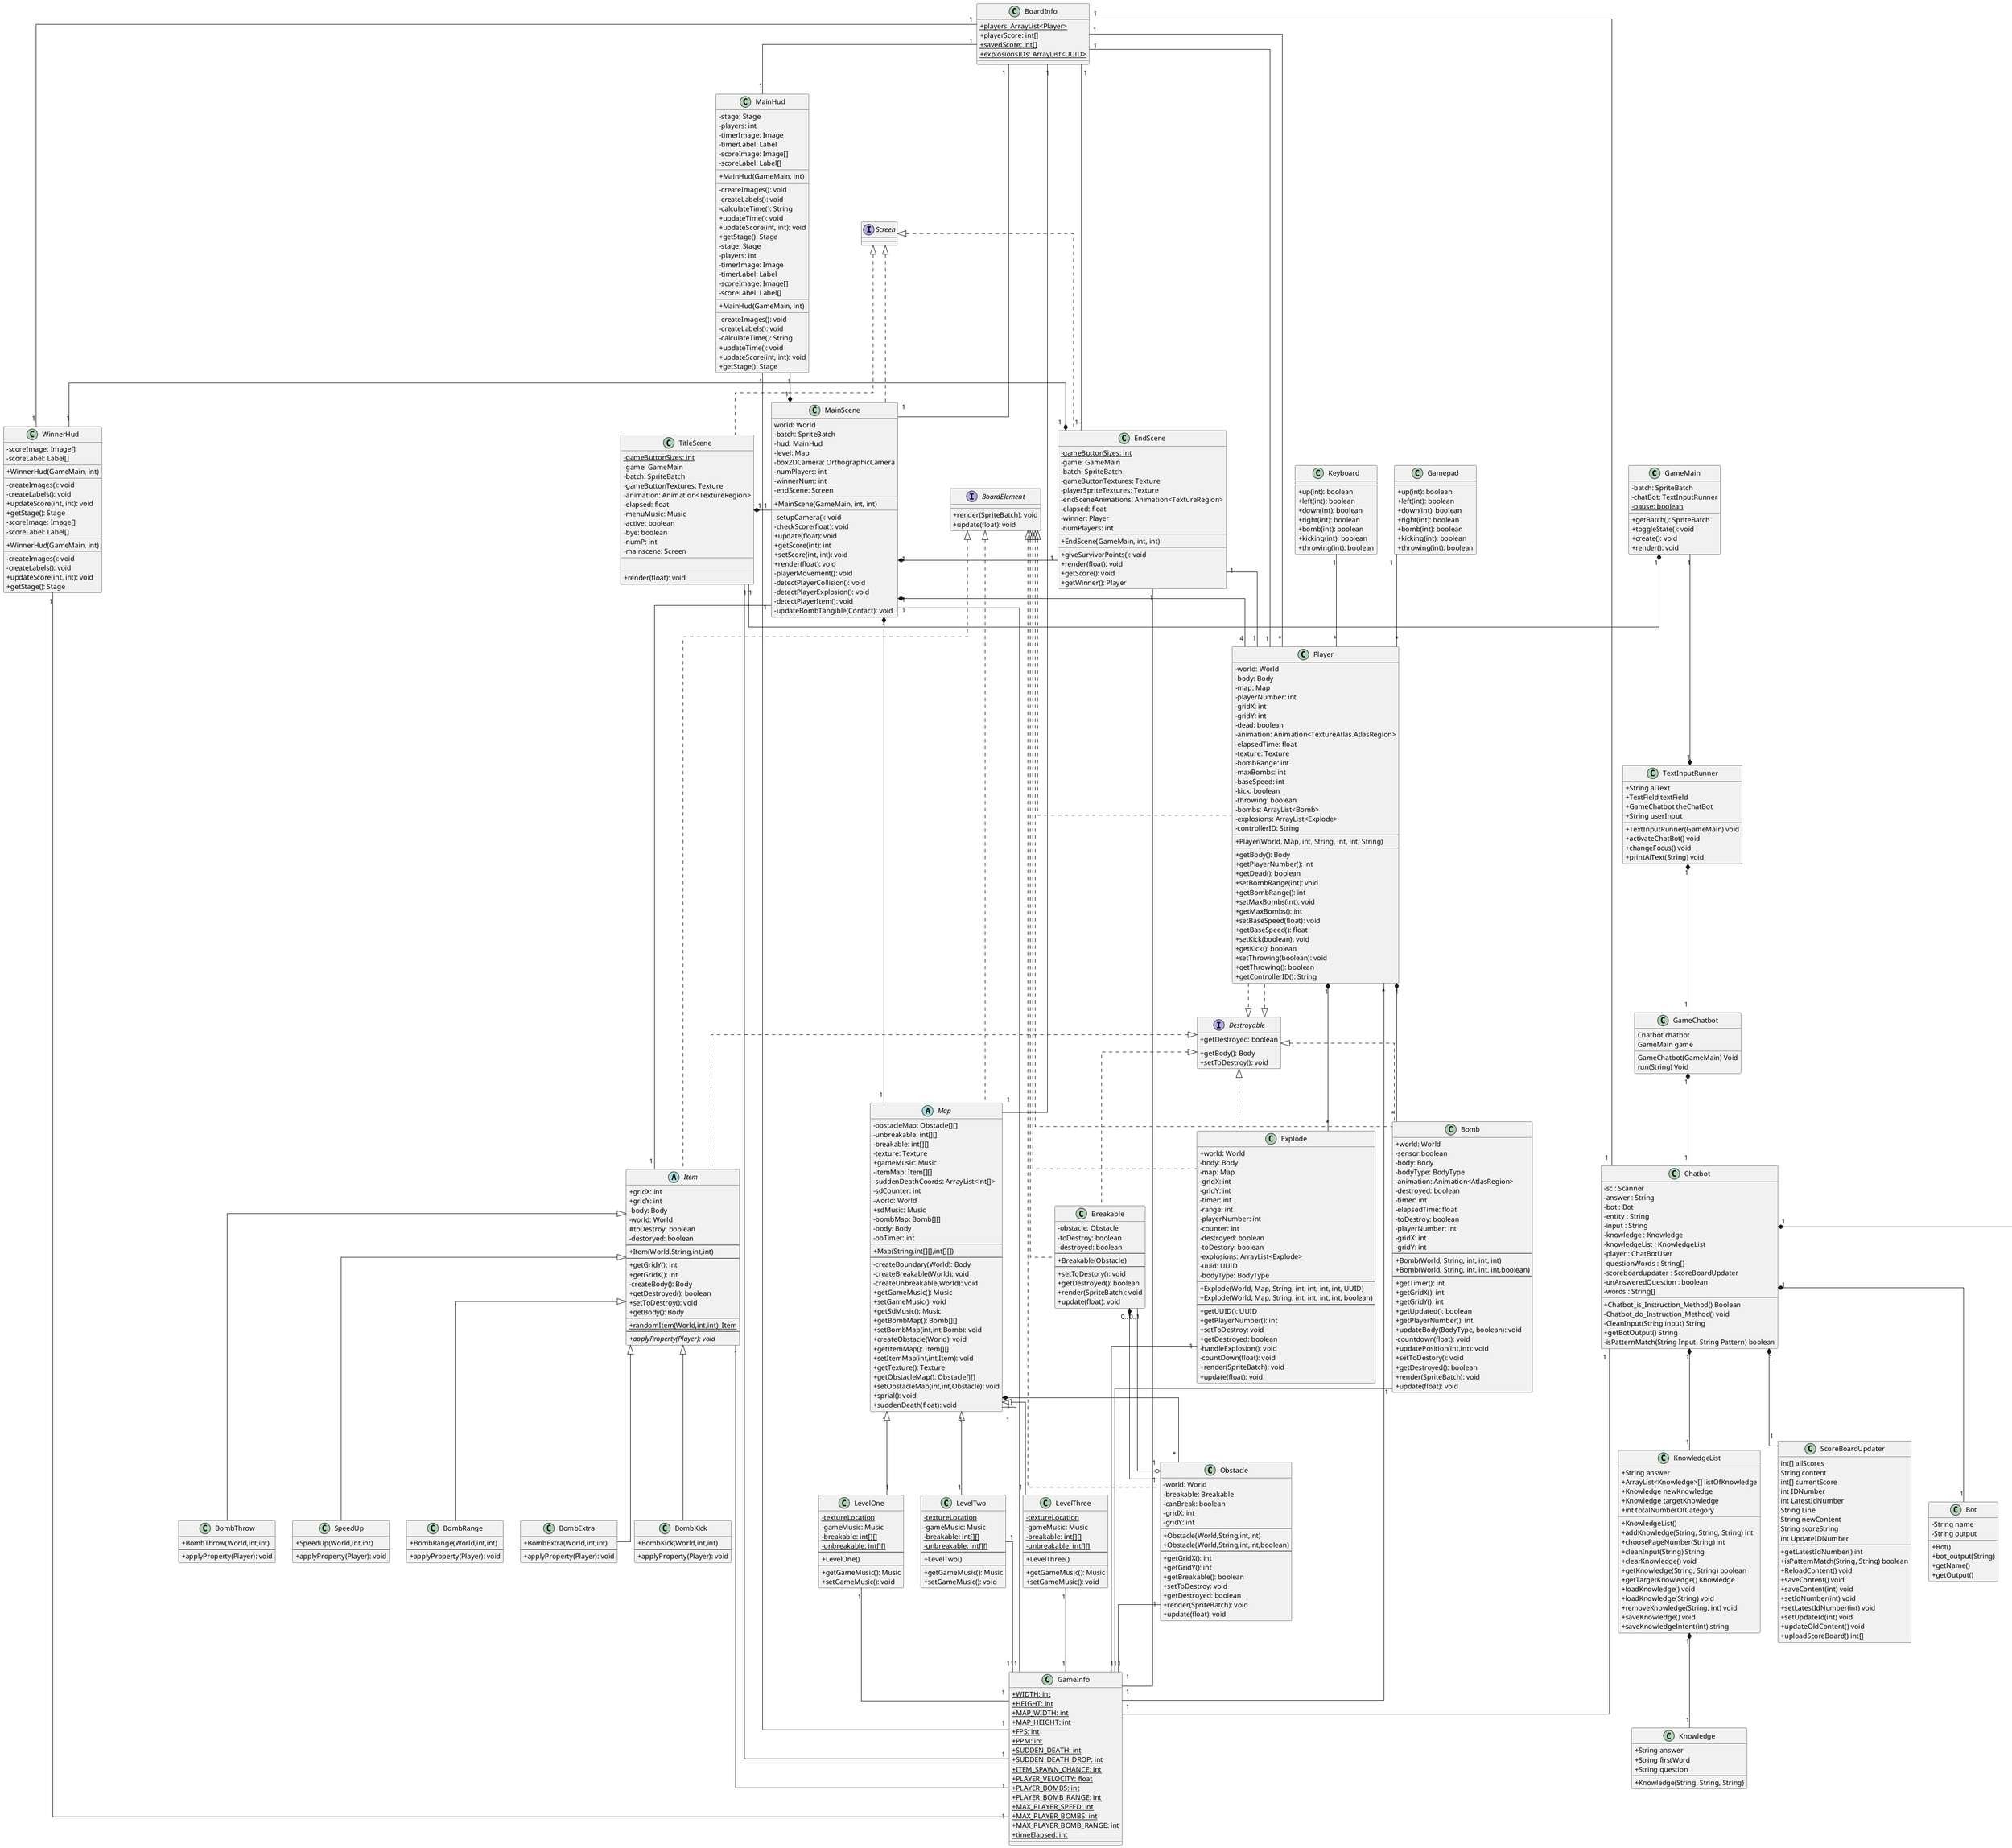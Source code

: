 @startuml
skinparam classAttributeIconSize 0
skinparam linetype ortho
Class GameMain {
    -batch: SpriteBatch
    - chatBot: TextInputRunner
    -{static} pause: boolean
    __
    +getBatch(): SpriteBatch
    +toggleState(): void
    +create(): void
    +render(): void
}
Class MainScene {
    world: World
    -batch: SpriteBatch
    -hud: MainHud
    -level: Map
    -box2DCamera: OrthographicCamera
    -numPlayers: int
    -winnerNum: int
    -endScene: Screen
    __
    +MainScene(GameMain, int, int)
    __
    -setupCamera(): void
    -checkScore(float): void
    +update(float): void
    +getScore(int): int
    +setScore(int, int): void
    +render(float): void
    -playerMovement(): void
    -detectPlayerCollision(): void
    -detectPlayerExplosion(): void
    -detectPlayerItem(): void
    -updateBombTangible(Contact): void
}

Class EndScene {
    -{static} gameButtonSizes: int
    -game: GameMain
    -batch: SpriteBatch
    -gameButtonTextures: Texture
    -playerSpriteTextures: Texture
    -endSceneAnimations: Animation<TextureRegion>
    -elapsed: float
    -winner: Player
    -numPlayers: int
    __
    +EndScene(GameMain, int, int)
    __
    +giveSurvivorPoints(): void
    +render(float): void
    +getScore(): void
    +getWinner(): Player
}

Class TitleScene {
    -{static} gameButtonSizes: int
    -game: GameMain
    -batch: SpriteBatch
    -gameButtonTextures: Texture
    -animation: Animation<TextureRegion>
    -elapsed: float
    -menuMusic: Music
    -active: boolean
    -bye: boolean
    -numP: int
    -mainscene: Screen
    __

    __
    +render(float): void
}

class MainHud {
    - stage: Stage
    - players: int
    - timerImage: Image
    - timerLabel: Label
    - scoreImage: Image[]
    - scoreLabel: Label[]
__
    + MainHud(GameMain, int)
__
    - createImages(): void
    - createLabels(): void
    - calculateTime(): String
    + updateTime(): void
    + updateScore(int, int): void
    + getStage(): Stage
}

class WinnerHud {
    - scoreImage: Image[]
    - scoreLabel: Label[]
__
    + WinnerHud(GameMain, int)
__
    - createImages(): void
    - createLabels(): void
    + updateScore(int, int): void
    + getStage(): Stage
}

abstract Item{
    + gridX: int
    + gridY: int
    - body: Body
    - world: World
    # toDestroy: boolean
    - destoryed: boolean
   --
    + Item(World,String,int,int)
   --
    + getGridY(): int
    + getGridX(): int
    - createBody(): Body
    + getDestroyed(): boolean
    + setToDestroy(): void
    + getBody(): Body
   --
    + {static} randomItem(World,int,int): Item
   --
    + {abstract} applyProperty(Player): void
}

class BombRange{
    + BombRange(World,int,int)
   --
    + applyProperty(Player): void
}

class BombExtra{
    + BombExtra(World,int,int)
   --
    + applyProperty(Player): void
}

class BombKick{
    + BombKick(World,int,int)
   --
    + applyProperty(Player): void
}

class BombThrow{
    + BombThrow(World,int,int)
   --
    + applyProperty(Player): void
}

class SpeedUp{
    + SpeedUp(World,int,int)
   --
    + applyProperty(Player): void
}

class Bomb{
    + world: World
    - sensor:boolean
    - body: Body
    - bodyType: BodyType
    - animation: Animation<AtlasRegion>
    - destroyed: boolean
    - timer: int
    - elapsedTime: float
    - toDestroy: boolean
    - playerNumber: int
    - gridX: int
    - gridY: int
    ---
    + Bomb(World, String, int, int, int)
    + Bomb(World, String, int, int, int,boolean)
    ---
    + getTimer(): int
    + getGridX(): int
    + getGridY(): int
    + getUpdated(): boolean
    + getPlayerNumber(): int
    + updateBody(BodyType, boolean): void
    - countdown(float): void
    + updatePosition(int,int): void
    + setToDestory(): void
    + getDestroyed(): boolean
    + render(SpriteBatch): void
    + update(float): void
}

class Explode{
    + world: World
    - body: Body
    - map: Map
    - gridX: int
    - gridY: int
    - timer: int
    - range: int
    - playerNumber: int
    - counter: int
    - destroyed: boolean
    - toDestory: boolean
    - explosions: ArrayList<Explode>
    - uuid: UUID
    - bodyType: BodyType
    ---
    + Explode(World, Map, String, int, int, int, int, UUID)
    + Explode(World, Map, String, int, int, int, int, boolean)
    ---
    + getUUID(): UUID
    + getPlayerNumber(): int
    + setToDestroy: void
    + getDestroyed: boolean
    - handleExplosion(): void
    - countDown(float): void
    + render(SpriteBatch): void
    + update(float): void
}

abstract Map{
    - obstacleMap: Obstacle[][]
    - unbreakable: int[][]
    - breakable: int[][]
    - texture: Texture
    + gameMusic: Music
    - itemMap: Item[][]
    - suddenDeathCoords: ArrayList<int[]>
    - sdCounter: int
    - world: World
    + sdMusic: Music
    - bombMap: Bomb[][]
    - body: Body
    - obTimer: int
   --
    + Map(String,int[][],int[][])
   --
    - createBoundary(World): Body
    - createBreakable(World): void
    - createUnbreakable(World): void
    + getGameMusic(): Music
    + setGameMusic(): void
    + getSdMusic(): Music
    + getBombMap(): Bomb[][]
    + setBombMap(int,int,Bomb): void
    + createObstacle(World): void
    + getItemMap(): Item[][]
    + setItemMap(int,int,Item): void    
    + getTexture(): Texture
    + getObstacleMap(): Obstacle[][]
    + setObstacleMap(int,int,Obstacle): void
    + sprial(): void
    + suddenDeath(float): void
}

class LevelOne{
    - {static} textureLocation
    - gameMusic: Music
    - {static} breakable: int[][]
    - {static} unbreakable: int[][]
    --
    + LevelOne()
    --
    + getGameMusic(): Music
    + setGameMusic(): void
}

class LevelTwo{
    - {static} textureLocation
    - gameMusic: Music
    - {static} breakable: int[][]
    - {static} unbreakable: int[][]
    --
    + LevelTwo()
    --
    + getGameMusic(): Music
    + setGameMusic(): void
}

class LevelThree{
    - {static} textureLocation
    - gameMusic: Music
    - {static} breakable: int[][]
    - {static} unbreakable: int[][]
    --
    + LevelThree()
    --
    + getGameMusic(): Music
    + setGameMusic(): void
}

class Obstacle {
    - world: World
    - breakable: Breakable
    - canBreak: boolean
    - gridX: int
    - gridY: int
    ---
    + Obstacle(World,String,int,int)
    + Obstacle(World,String,int,int,boolean)
    ---
    + getGridX(): int
    + getGridY(): int
    + getBreakable(): boolean
    + setToDestroy: void
    + getDestroyed: boolean
    + render(SpriteBatch): void
    + update(float): void
    }
    
class Breakable {
    - obstacle: Obstacle
    - toDestroy: boolean
    - destroyed: boolean
    ---
    + Breakable(Obstacle)
    ---
    + setToDestory(): void
    + getDestroyed(): boolean
    + render(SpriteBatch): void
    + update(float): void
}

class Player {
    - world: World
    - body: Body
    - map: Map
    - playerNumber: int
    - gridX: int
    - gridY: int
    - dead: boolean
    - animation: Animation<TextureAtlas.AtlasRegion>
    - elapsedTime: float
    - texture: Texture
    - bombRange: int
    - maxBombs: int
    - baseSpeed: int
    - kick: boolean
    - throwing: boolean
    - bombs: ArrayList<Bomb>
    - explosions: ArrayList<Explode>
    - controllerID: String
__
    + Player(World, Map, int, String, int, int, String)
__
    + getBody(): Body
    + getPlayerNumber(): int
    + getDead(): boolean
    + setBombRange(int): void
    + getBombRange(): int
    + setMaxBombs(int): void
    + getMaxBombs(): int
    + setBaseSpeed(float): void
    + getBaseSpeed(): float
    + setKick(boolean): void
    + getKick(): boolean
    + setThrowing(boolean): void
    + getThrowing(): boolean
    + getControllerID(): String
}


interface BoardElement {
    + render(SpriteBatch): void
    + update(float): void
}

interface Destroyable {
    + getBody(): Body
    + setToDestroy(): void
    + getDestroyed: boolean
}

class BoardInfo {
    + {static} players: ArrayList<Player>
    + {static} playerScore: int[]
    + {static} savedScore: int[]
    + {static} explosionsIDs: ArrayList<UUID>
}

class GameInfo {
    + {static} WIDTH: int
    + {static} HEIGHT: int
    + {static} MAP_WIDTH: int
    + {static} MAP_HEIGHT: int
    + {static} FPS: int
    + {static} PPM: int
    + {static} SUDDEN_DEATH: int
    + {static} SUDDEN_DEATH_DROP: int
    + {static} ITEM_SPAWN_CHANCE: int
    + {static} PLAYER_VELOCITY: float
    + {static} PLAYER_BOMBS: int
    + {static} PLAYER_BOMB_RANGE: int
    + {static} MAX_PLAYER_SPEED: int
    + {static} MAX_PLAYER_BOMBS: int
    + {static} MAX_PLAYER_BOMB_RANGE: int
    + {static} timeElapsed: int
}

class Gamepad {
    + up(int): boolean
    + left(int): boolean
    + down(int): boolean
    + right(int): boolean
    + bomb(int): boolean
    + kicking(int): boolean
    + throwing(int): boolean
}

class Keyboard {
    + up(int): boolean
    + left(int): boolean
    + down(int): boolean
    + right(int): boolean
    + bomb(int): boolean
    + kicking(int): boolean
    + throwing(int): boolean
}

class MainHud {
    - stage: Stage
    - players: int
    - timerImage: Image
    - timerLabel: Label
    - scoreImage: Image[]
    - scoreLabel: Label[]
__
    + MainHud(GameMain, int)
__
    - createImages(): void
    - createLabels(): void
    - calculateTime(): String
    + updateTime(): void
    + updateScore(int, int): void
    + getStage(): Stage
}

class WinnerHud {
    - scoreImage: Image[]
    - scoreLabel: Label[]
__
    + WinnerHud(GameMain, int)
__
    - createImages(): void
    - createLabels(): void
    + updateScore(int, int): void
    + getStage(): Stage
}

class Chatbot {
   -sc : Scanner
   -answer : String
   -bot : Bot
   -entity : String
   -input : String
   -knowledge : Knowledge
   -knowledgeList : KnowledgeList
   -player : ChatBotUser
   -questionWords : String[]
   -scoreboardupdater : ScoreBoardUpdater
   -unAnsweredQuestion : boolean
   -words : String[]
    
    +Chatbot_is_Instruction_Method() Boolean
    -Chatbot_do_Instruction_Method() void
    -CleanInput(String input) String
    +getBotOutput() String
    -isPatternMatch(String Input, String Pattern) boolean
    
}

Class ScoreBoardUpdater{
  int[] allScores
  String content
  int[] currentScore
  int IDNumber
  int LatestIdNumber
  String Line
  String newContent
  String scoreString
  int UpdateIDNumber
  __
  +getLatestIdNumber() int
 +isPatternMatch(String, String) boolean
 +ReloadContent() void
 +saveContent() void
 +saveContent(int) void
 +setIdNumber(int) void
 +setLatestIdNumber(int) void
 +setUpdateId(int) void
 +updateOldContent() void
 +uploadScoreBoard() int[]
}
Class Bot{
 -String name
 -String output
 +Bot()
 +bot_output(String)
 +getName()
 +getOutput()
}
Class ChatBotUser{
  -String input
  -String name
  +ChatBotUser()
  +getInput()
  +userInput(Scanner)
  +userSetinput(String)
}
Class GameChatbot{
  Chatbot chatbot
  GameMain game
  GameChatbot(GameMain) Void
  run(String) Void
}
Class Knowledge{
 +String answer
 +String firstWord
 +String question
 +Knowledge(String, String, String)
}
Class KnowledgeList{
 +String answer
 +ArrayList<Knowledge>[] listOfKnowledge
 +Knowledge newKnowledge
 +Knowledge targetKnowledge
 +int totalNumberOfCategory
 +KnowledgeList()
 +addKnowledge(String, String, String) int
 +choosePageNumber(String) int
 +cleanInput(String) String
 +clearKnowledge() void
 +getKnowledge(String, String) boolean
 +getTargetKnowledge() Knowledge
 +loadKnowledge() void
 +loadKnowledge(String) void
 +removeKnowledge(String, int) void
 +saveKnowledge() void
 +saveKnowledgeIntent(int) string
}
Class TextInputRunner{
   +String aiText
 +TextField textField
 +GameChatbot theChatBot
 +String userInput
 +TextInputRunner(GameMain) void
 +activateChatBot() void
 +changeFocus() void
 +printAiText(String) void
}

Chatbot "1" *--"1"  Bot
Chatbot "1" *--"1" ChatBotUser
Chatbot "1" *--"1" KnowledgeList
GameChatbot "1" *--"1"  Chatbot
KnowledgeList "1" *--"1"  Knowledge  
Chatbot "1" *--"1"  ScoreBoardUpdater
TextInputRunner "1" *--"1"  GameChatbot

interface Screen

Map "1" <|-- "1" LevelOne
Map "1" <|-- "1" LevelTwo
Map "1" <|-- "1" LevelThree
Map "1" *-- "*" Obstacle
Obstacle "1" o-- "0..1" Breakable
Breakable "0..1" *-- "1" Obstacle
Keyboard "1" -- "*" Player
Gamepad "1" -- "*" Player
BoardInfo "1" -- "*" Player
Player "*" -- "1" GameInfo 
Player ..|> Destroyable

GameMain "1" *- "1" TitleScene
Item <|-- BombExtra
Item <|-- BombKick
Item <|-- BombRange
Item <|-- BombThrow
Item <|-- SpeedUp
TitleScene "1" *- "1" MainScene
EndScene "1" -- "1" Player
MainScene "1" -- "1" Item
MainHud "1" --* "1" MainScene
MainScene "1" *-- "1" Map
MainScene "1" *-- "4" Player
MainScene "1" *- "1" EndScene
WinnerHud "1" -* "1" EndScene
Screen <|.. EndScene
Screen <|.. MainScene
Screen <|.. TitleScene

Player "1" *-- "*" Bomb
Player "1" *-- "*" Explode

BoardElement <|.. Breakable
BoardElement <|.. Obstacle
BoardElement <|.. Item
BoardElement <|.. Bomb
BoardElement <|.. Map
BoardElement <|.. Player
BoardElement <|.. Explode

Destroyable <|.. Breakable
Destroyable <|.. Item
Destroyable <|.. Bomb
Destroyable <|.. Explode
Destroyable <|.. Player

MainHud "1" -- "1" GameInfo 
TitleScene "1" -- "1" GameInfo 
Bomb "1" -- "1" GameInfo 
Obstacle "1" -- "1" GameInfo 
Map "1" -- "1" GameInfo 
Item "1" -- "1" GameInfo 
EndScene "1" -- "1" GameInfo 
WinnerHud "1" -- "1" GameInfo 
MainScene "1" -- "1" GameInfo 
Explode "1" -- "1" GameInfo 
Chatbot "1" -- "1" GameInfo 
LevelOne "1" -- "1" GameInfo 
LevelTwo "1" -- "1" GameInfo 
LevelThree "1" -- "1" GameInfo 

BoardInfo "1" -- "1" MainScene
BoardInfo "1" -- "1" EndScene
BoardInfo "1" -- "1" Chatbot
BoardInfo "1" -- "1" MainHud
BoardInfo "1" -- "1" WinnerHud
BoardInfo "1" -- "1" Map
BoardInfo "1" -- "1" Player

GameMain "1" --* "1" TextInputRunner
@enduml
